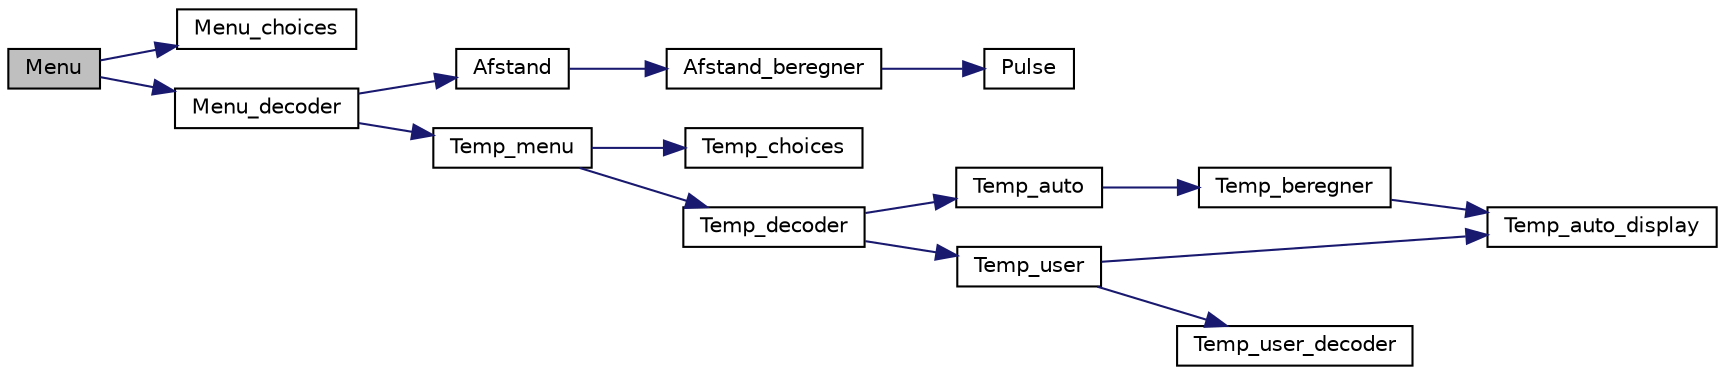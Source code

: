 digraph "Menu"
{
 // LATEX_PDF_SIZE
  edge [fontname="Helvetica",fontsize="10",labelfontname="Helvetica",labelfontsize="10"];
  node [fontname="Helvetica",fontsize="10",shape=record];
  rankdir="LR";
  Node0 [label="Menu",height=0.2,width=0.4,color="black", fillcolor="grey75", style="filled", fontcolor="black",tooltip="Menu."];
  Node0 -> Node1 [color="midnightblue",fontsize="10",style="solid",fontname="Helvetica"];
  Node1 [label="Menu_choices",height=0.2,width=0.4,color="black", fillcolor="white", style="filled",URL="$_menu__choices_8c.html#aac234fd0ba5e3c49d1d15b7e2c36be61",tooltip="Menu_choice."];
  Node0 -> Node2 [color="midnightblue",fontsize="10",style="solid",fontname="Helvetica"];
  Node2 [label="Menu_decoder",height=0.2,width=0.4,color="black", fillcolor="white", style="filled",URL="$_menu__decoder_8c.html#a1db668c1069034f062f5d7f2a8d158f9",tooltip="Menu_decoder."];
  Node2 -> Node3 [color="midnightblue",fontsize="10",style="solid",fontname="Helvetica"];
  Node3 [label="Afstand",height=0.2,width=0.4,color="black", fillcolor="white", style="filled",URL="$_afstand_8c.html#ad925f33e64a8f3c596126e4c11db80d2",tooltip=" "];
  Node3 -> Node4 [color="midnightblue",fontsize="10",style="solid",fontname="Helvetica"];
  Node4 [label="Afstand_beregner",height=0.2,width=0.4,color="black", fillcolor="white", style="filled",URL="$_afstand__beregner_8c.html#a26b5946cce70171aa9e42c28e30b17ba",tooltip=" "];
  Node4 -> Node5 [color="midnightblue",fontsize="10",style="solid",fontname="Helvetica"];
  Node5 [label="Pulse",height=0.2,width=0.4,color="black", fillcolor="white", style="filled",URL="$_pulse_8c.html#ae7e67c4b41efe972e0bd8ccaeacce912",tooltip=" "];
  Node2 -> Node6 [color="midnightblue",fontsize="10",style="solid",fontname="Helvetica"];
  Node6 [label="Temp_menu",height=0.2,width=0.4,color="black", fillcolor="white", style="filled",URL="$_temp__menu_8c.html#ad9606ca30aa95e62cc2b802978563fff",tooltip="Temp_menu."];
  Node6 -> Node7 [color="midnightblue",fontsize="10",style="solid",fontname="Helvetica"];
  Node7 [label="Temp_choices",height=0.2,width=0.4,color="black", fillcolor="white", style="filled",URL="$_temp__choices_8c.html#aacd2feb997d8a91b673e3dc11e024306",tooltip="Temp_choices."];
  Node6 -> Node8 [color="midnightblue",fontsize="10",style="solid",fontname="Helvetica"];
  Node8 [label="Temp_decoder",height=0.2,width=0.4,color="black", fillcolor="white", style="filled",URL="$_temp__decoder_8c.html#a47a45294c125cf7d33cd16a5ed5e2390",tooltip="Temp_decoder."];
  Node8 -> Node9 [color="midnightblue",fontsize="10",style="solid",fontname="Helvetica"];
  Node9 [label="Temp_auto",height=0.2,width=0.4,color="black", fillcolor="white", style="filled",URL="$_temp__auto_8c.html#a64af0c7a71d6a09b9da097d01d06d2ca",tooltip=" "];
  Node9 -> Node10 [color="midnightblue",fontsize="10",style="solid",fontname="Helvetica"];
  Node10 [label="Temp_beregner",height=0.2,width=0.4,color="black", fillcolor="white", style="filled",URL="$_temp__beregner_8c.html#a99c92d177703f8065ced3d26f72a035f",tooltip=" "];
  Node10 -> Node11 [color="midnightblue",fontsize="10",style="solid",fontname="Helvetica"];
  Node11 [label="Temp_auto_display",height=0.2,width=0.4,color="black", fillcolor="white", style="filled",URL="$_temp__auto__display_8c.html#a5cca148d305d164437175e94a08db343",tooltip=" "];
  Node8 -> Node12 [color="midnightblue",fontsize="10",style="solid",fontname="Helvetica"];
  Node12 [label="Temp_user",height=0.2,width=0.4,color="black", fillcolor="white", style="filled",URL="$_temp__user_8c.html#aaa0897e2438c0ee0c669544f5c6d59b5",tooltip="Temp_user."];
  Node12 -> Node11 [color="midnightblue",fontsize="10",style="solid",fontname="Helvetica"];
  Node12 -> Node13 [color="midnightblue",fontsize="10",style="solid",fontname="Helvetica"];
  Node13 [label="Temp_user_decoder",height=0.2,width=0.4,color="black", fillcolor="white", style="filled",URL="$_temp__user__decoder_8c.html#a5f20ab39174bfd8568842780ba7f98ab",tooltip=" "];
}
